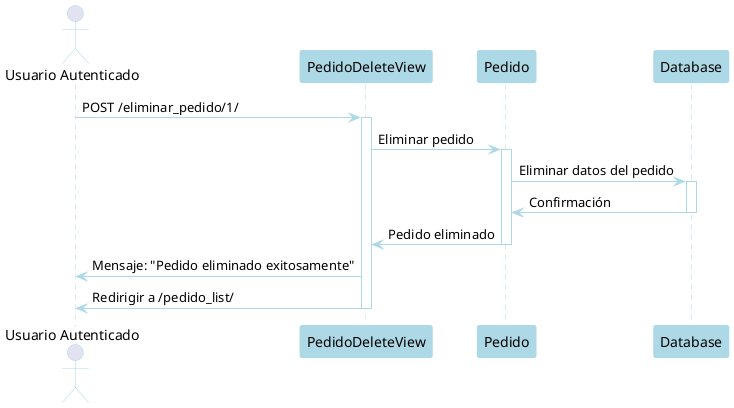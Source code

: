 @startuml
' Diagrama de Secuencia para Eliminar Pedido (Aplicación Pedidos)

' Configuración de Estilo con Tono Azul
skinparam shadowing false
skinparam actorBorderColor LightBlue
skinparam participantBorderColor LightBlue
skinparam participantBackgroundColor LightBlue
skinparam arrowColor LightBlue
skinparam sequenceLifeLineBorderColor LightBlue

' Participantes
actor "Usuario Autenticado" as User
participant "PedidoDeleteView" as View
participant "Pedido" as Model
participant "Database" as DB

' Flujo
User -> View: POST /eliminar_pedido/1/
activate View
View -> Model: Eliminar pedido
activate Model
Model -> DB: Eliminar datos del pedido
activate DB
DB -> Model: Confirmación
deactivate DB
Model -> View: Pedido eliminado
deactivate Model

View -> User: Mensaje: "Pedido eliminado exitosamente"
View -> User: Redirigir a /pedido_list/
deactivate View

@enduml